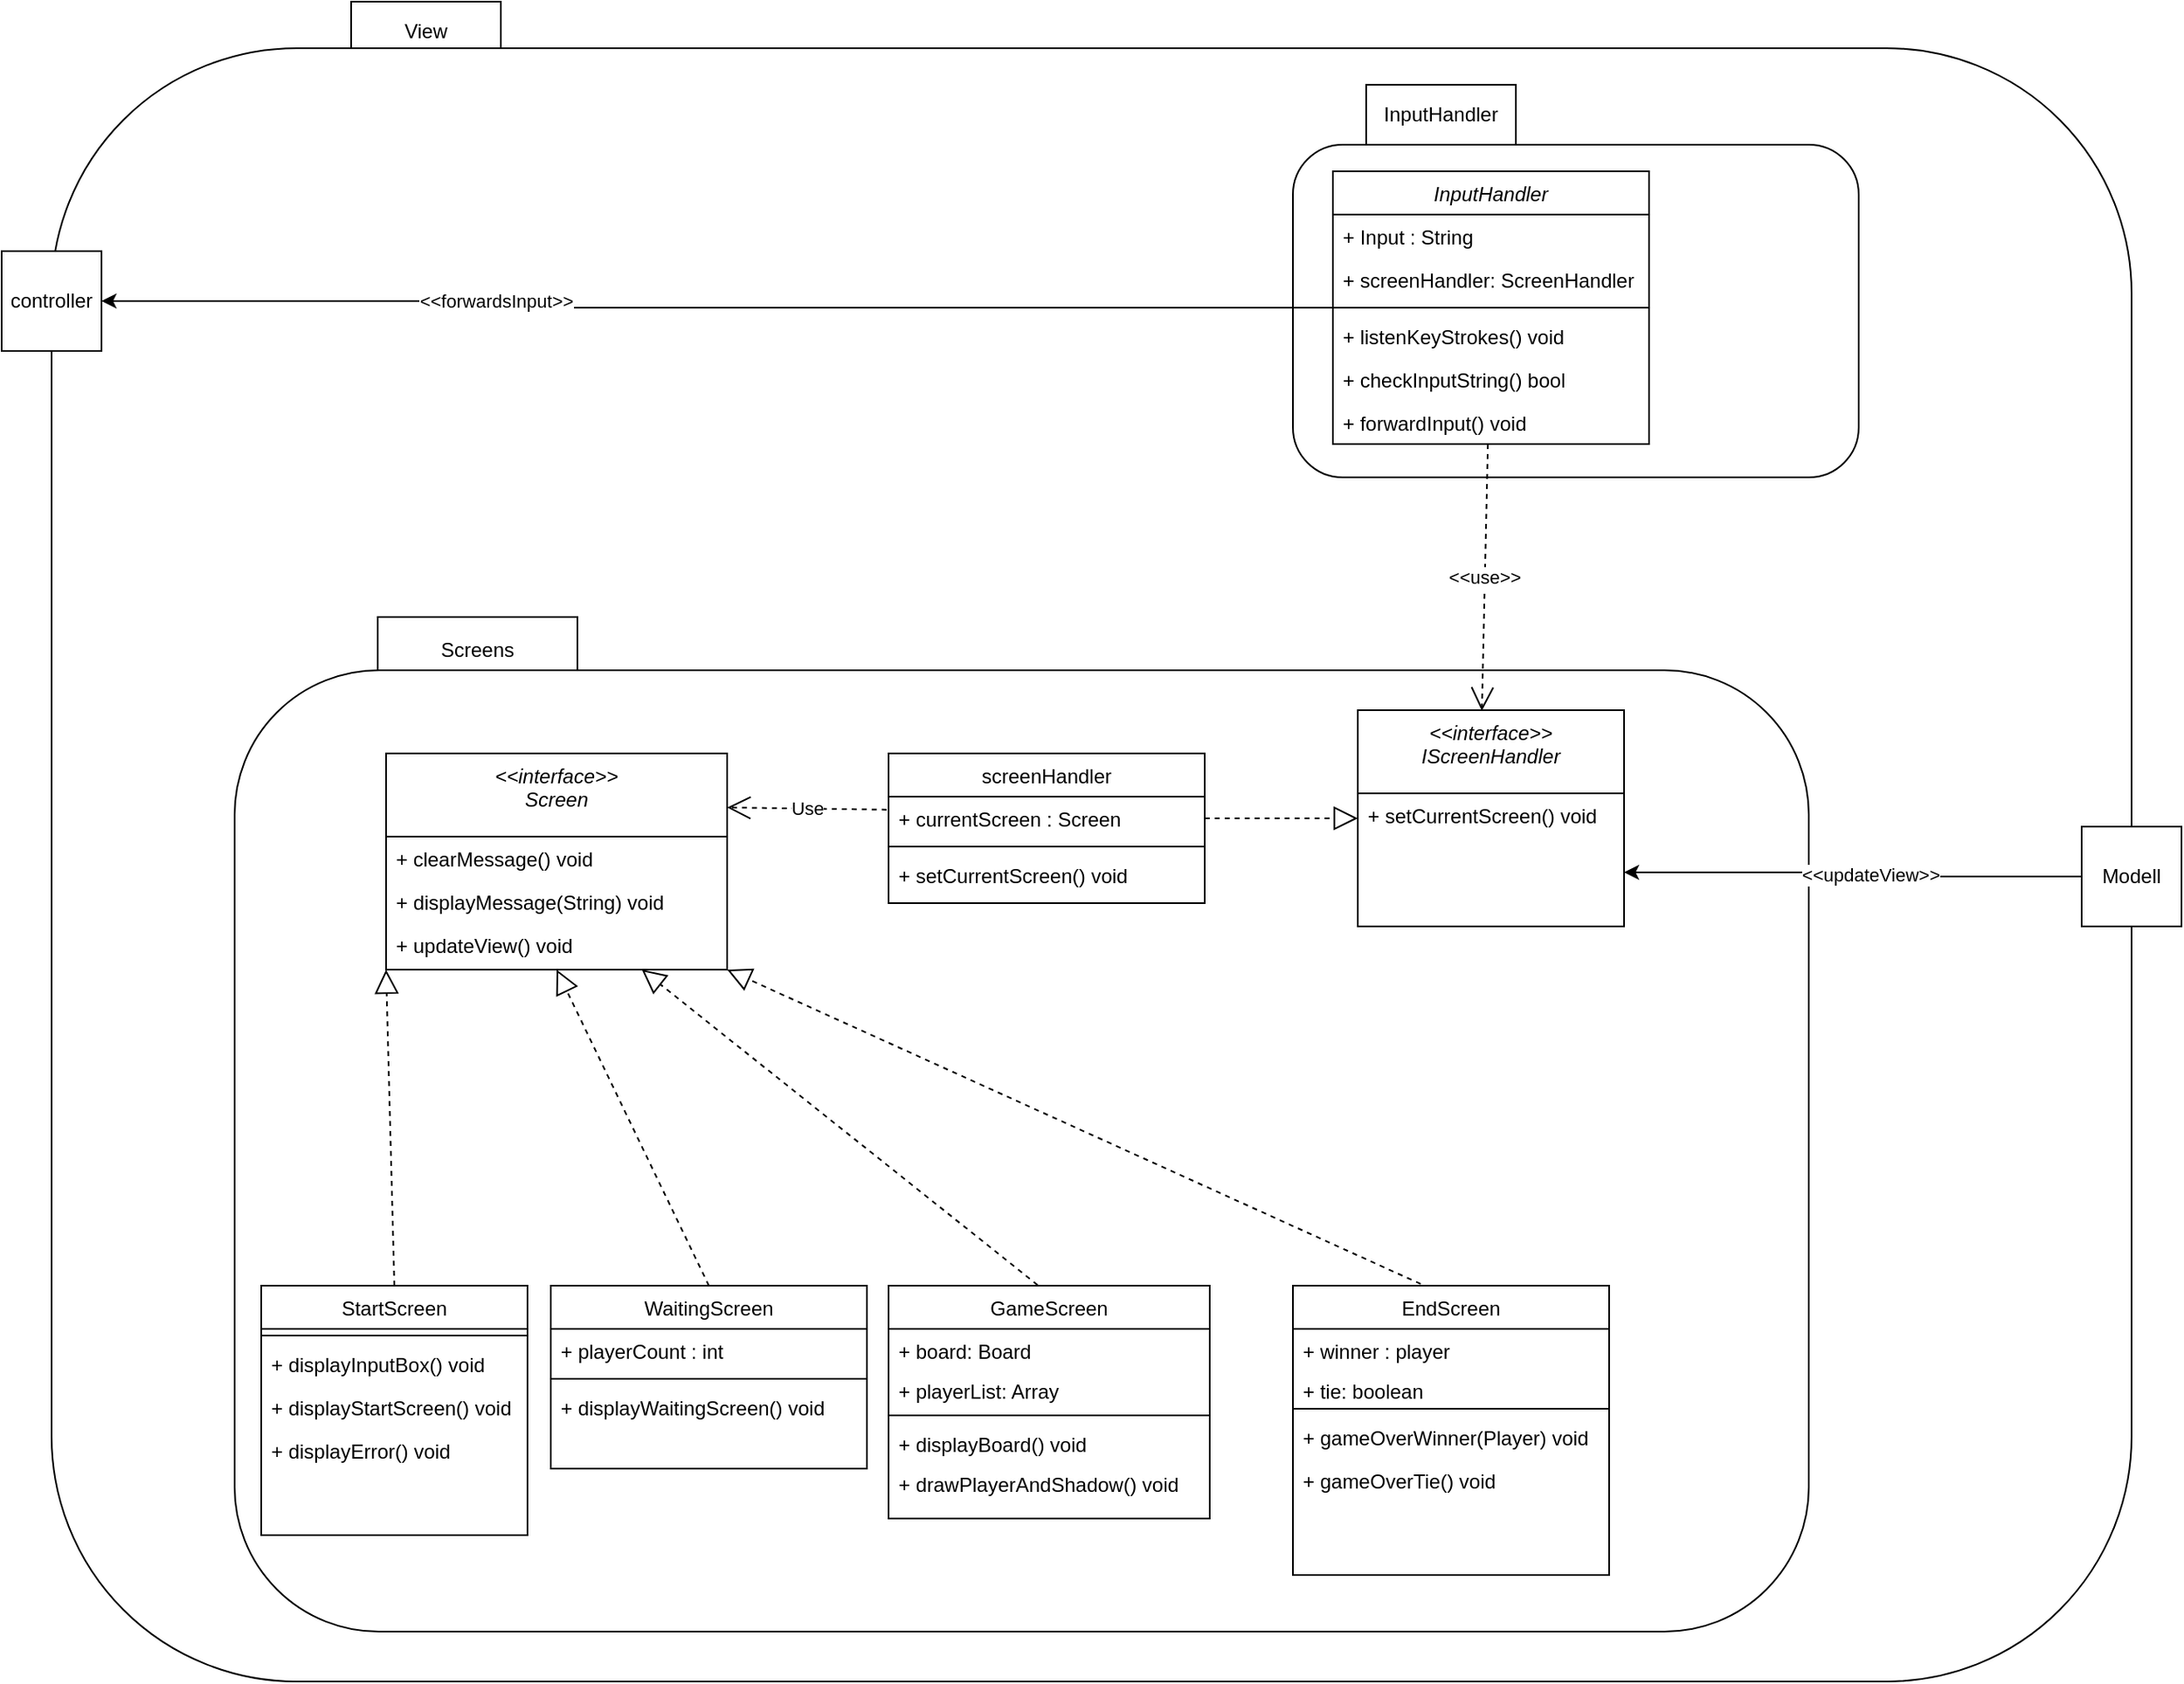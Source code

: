 <mxfile version="20.6.0" type="device"><diagram id="C5RBs43oDa-KdzZeNtuy" name="Page-1"><mxGraphModel dx="2564" dy="2112" grid="1" gridSize="10" guides="1" tooltips="1" connect="1" arrows="1" fold="1" page="1" pageScale="1" pageWidth="827" pageHeight="1169" math="0" shadow="0"><root><mxCell id="WIyWlLk6GJQsqaUBKTNV-0"/><mxCell id="WIyWlLk6GJQsqaUBKTNV-1" parent="WIyWlLk6GJQsqaUBKTNV-0"/><mxCell id="i92gLgnJAdMc-LuwSMxK-47" value="View" style="rounded=1;whiteSpace=wrap;html=1;arcSize=0;" parent="WIyWlLk6GJQsqaUBKTNV-1" vertex="1"><mxGeometry x="-300" y="-320" width="90" height="36" as="geometry"/></mxCell><mxCell id="i92gLgnJAdMc-LuwSMxK-16" value="" style="rounded=1;whiteSpace=wrap;html=1;" parent="WIyWlLk6GJQsqaUBKTNV-1" vertex="1"><mxGeometry x="-480" y="-292" width="1250" height="982" as="geometry"/></mxCell><mxCell id="KR7Vg3CvPCqa_So2hhpe-46" value="InputHandler" style="rounded=1;whiteSpace=wrap;html=1;arcSize=0;" parent="WIyWlLk6GJQsqaUBKTNV-1" vertex="1"><mxGeometry x="310" y="-270" width="90" height="36" as="geometry"/></mxCell><mxCell id="KR7Vg3CvPCqa_So2hhpe-44" value="" style="rounded=1;whiteSpace=wrap;html=1;" parent="WIyWlLk6GJQsqaUBKTNV-1" vertex="1"><mxGeometry x="266" y="-234" width="340" height="200" as="geometry"/></mxCell><mxCell id="KR7Vg3CvPCqa_So2hhpe-45" value="Screens" style="rounded=1;whiteSpace=wrap;html=1;arcSize=0;" parent="WIyWlLk6GJQsqaUBKTNV-1" vertex="1"><mxGeometry x="-284" y="50" width="120" height="40" as="geometry"/></mxCell><mxCell id="KR7Vg3CvPCqa_So2hhpe-43" value="" style="rounded=1;whiteSpace=wrap;html=1;" parent="WIyWlLk6GJQsqaUBKTNV-1" vertex="1"><mxGeometry x="-370" y="82" width="946" height="578" as="geometry"/></mxCell><mxCell id="i92gLgnJAdMc-LuwSMxK-45" style="edgeStyle=orthogonalEdgeStyle;rounded=0;orthogonalLoop=1;jettySize=auto;html=1;entryX=1;entryY=0.5;entryDx=0;entryDy=0;endArrow=classic;endFill=1;" parent="WIyWlLk6GJQsqaUBKTNV-1" source="zkfFHV4jXpPFQw0GAbJ--0" target="i92gLgnJAdMc-LuwSMxK-12" edge="1"><mxGeometry relative="1" as="geometry"><Array as="points"><mxPoint x="-210" y="-136"/><mxPoint x="-210" y="-140"/><mxPoint x="-450" y="-140"/></Array></mxGeometry></mxCell><mxCell id="i92gLgnJAdMc-LuwSMxK-46" value="&amp;lt;&amp;lt;forwardsInput&amp;gt;&amp;gt;" style="edgeLabel;html=1;align=center;verticalAlign=middle;resizable=0;points=[];" parent="i92gLgnJAdMc-LuwSMxK-45" vertex="1" connectable="0"><mxGeometry x="0.431" relative="1" as="geometry"><mxPoint x="25" as="offset"/></mxGeometry></mxCell><mxCell id="zkfFHV4jXpPFQw0GAbJ--0" value="InputHandler" style="swimlane;fontStyle=2;align=center;verticalAlign=top;childLayout=stackLayout;horizontal=1;startSize=26;horizontalStack=0;resizeParent=1;resizeLast=0;collapsible=1;marginBottom=0;rounded=0;shadow=0;strokeWidth=1;" parent="WIyWlLk6GJQsqaUBKTNV-1" vertex="1"><mxGeometry x="290" y="-218" width="190" height="164" as="geometry"><mxRectangle x="230" y="140" width="160" height="26" as="alternateBounds"/></mxGeometry></mxCell><mxCell id="zkfFHV4jXpPFQw0GAbJ--1" value="+ Input : String" style="text;align=left;verticalAlign=top;spacingLeft=4;spacingRight=4;overflow=hidden;rotatable=0;points=[[0,0.5],[1,0.5]];portConstraint=eastwest;" parent="zkfFHV4jXpPFQw0GAbJ--0" vertex="1"><mxGeometry y="26" width="190" height="26" as="geometry"/></mxCell><mxCell id="i92gLgnJAdMc-LuwSMxK-19" value="+ screenHandler: ScreenHandler" style="text;align=left;verticalAlign=top;spacingLeft=4;spacingRight=4;overflow=hidden;rotatable=0;points=[[0,0.5],[1,0.5]];portConstraint=eastwest;" parent="zkfFHV4jXpPFQw0GAbJ--0" vertex="1"><mxGeometry y="52" width="190" height="26" as="geometry"/></mxCell><mxCell id="zkfFHV4jXpPFQw0GAbJ--4" value="" style="line;html=1;strokeWidth=1;align=left;verticalAlign=middle;spacingTop=-1;spacingLeft=3;spacingRight=3;rotatable=0;labelPosition=right;points=[];portConstraint=eastwest;" parent="zkfFHV4jXpPFQw0GAbJ--0" vertex="1"><mxGeometry y="78" width="190" height="8" as="geometry"/></mxCell><mxCell id="zkfFHV4jXpPFQw0GAbJ--5" value="+ listenKeyStrokes() void" style="text;align=left;verticalAlign=top;spacingLeft=4;spacingRight=4;overflow=hidden;rotatable=0;points=[[0,0.5],[1,0.5]];portConstraint=eastwest;" parent="zkfFHV4jXpPFQw0GAbJ--0" vertex="1"><mxGeometry y="86" width="190" height="26" as="geometry"/></mxCell><mxCell id="KR7Vg3CvPCqa_So2hhpe-36" value="+ checkInputString() bool" style="text;align=left;verticalAlign=top;spacingLeft=4;spacingRight=4;overflow=hidden;rotatable=0;points=[[0,0.5],[1,0.5]];portConstraint=eastwest;" parent="zkfFHV4jXpPFQw0GAbJ--0" vertex="1"><mxGeometry y="112" width="190" height="26" as="geometry"/></mxCell><mxCell id="KR7Vg3CvPCqa_So2hhpe-47" value="+ forwardInput() void" style="text;align=left;verticalAlign=top;spacingLeft=4;spacingRight=4;overflow=hidden;rotatable=0;points=[[0,0.5],[1,0.5]];portConstraint=eastwest;" parent="zkfFHV4jXpPFQw0GAbJ--0" vertex="1"><mxGeometry y="138" width="190" height="26" as="geometry"/></mxCell><mxCell id="zkfFHV4jXpPFQw0GAbJ--17" value="StartScreen" style="swimlane;fontStyle=0;align=center;verticalAlign=top;childLayout=stackLayout;horizontal=1;startSize=26;horizontalStack=0;resizeParent=1;resizeLast=0;collapsible=1;marginBottom=0;rounded=0;shadow=0;strokeWidth=1;" parent="WIyWlLk6GJQsqaUBKTNV-1" vertex="1"><mxGeometry x="-354" y="452" width="160" height="150" as="geometry"><mxRectangle x="550" y="140" width="160" height="26" as="alternateBounds"/></mxGeometry></mxCell><mxCell id="zkfFHV4jXpPFQw0GAbJ--23" value="" style="line;html=1;strokeWidth=1;align=left;verticalAlign=middle;spacingTop=-1;spacingLeft=3;spacingRight=3;rotatable=0;labelPosition=right;points=[];portConstraint=eastwest;" parent="zkfFHV4jXpPFQw0GAbJ--17" vertex="1"><mxGeometry y="26" width="160" height="8" as="geometry"/></mxCell><mxCell id="zkfFHV4jXpPFQw0GAbJ--24" value="+ displayInputBox() void" style="text;align=left;verticalAlign=top;spacingLeft=4;spacingRight=4;overflow=hidden;rotatable=0;points=[[0,0.5],[1,0.5]];portConstraint=eastwest;" parent="zkfFHV4jXpPFQw0GAbJ--17" vertex="1"><mxGeometry y="34" width="160" height="26" as="geometry"/></mxCell><mxCell id="KR7Vg3CvPCqa_So2hhpe-38" value="+ displayStartScreen() void" style="text;align=left;verticalAlign=top;spacingLeft=4;spacingRight=4;overflow=hidden;rotatable=0;points=[[0,0.5],[1,0.5]];portConstraint=eastwest;" parent="zkfFHV4jXpPFQw0GAbJ--17" vertex="1"><mxGeometry y="60" width="160" height="26" as="geometry"/></mxCell><mxCell id="KR7Vg3CvPCqa_So2hhpe-39" value="+ displayError() void" style="text;align=left;verticalAlign=top;spacingLeft=4;spacingRight=4;overflow=hidden;rotatable=0;points=[[0,0.5],[1,0.5]];portConstraint=eastwest;" parent="zkfFHV4jXpPFQw0GAbJ--17" vertex="1"><mxGeometry y="86" width="160" height="26" as="geometry"/></mxCell><mxCell id="KR7Vg3CvPCqa_So2hhpe-0" value="WaitingScreen" style="swimlane;fontStyle=0;align=center;verticalAlign=top;childLayout=stackLayout;horizontal=1;startSize=26;horizontalStack=0;resizeParent=1;resizeLast=0;collapsible=1;marginBottom=0;rounded=0;shadow=0;strokeWidth=1;" parent="WIyWlLk6GJQsqaUBKTNV-1" vertex="1"><mxGeometry x="-180" y="452" width="190" height="110" as="geometry"><mxRectangle x="550" y="140" width="160" height="26" as="alternateBounds"/></mxGeometry></mxCell><mxCell id="KR7Vg3CvPCqa_So2hhpe-1" value="+ playerCount : int" style="text;align=left;verticalAlign=top;spacingLeft=4;spacingRight=4;overflow=hidden;rotatable=0;points=[[0,0.5],[1,0.5]];portConstraint=eastwest;" parent="KR7Vg3CvPCqa_So2hhpe-0" vertex="1"><mxGeometry y="26" width="190" height="26" as="geometry"/></mxCell><mxCell id="KR7Vg3CvPCqa_So2hhpe-6" value="" style="line;html=1;strokeWidth=1;align=left;verticalAlign=middle;spacingTop=-1;spacingLeft=3;spacingRight=3;rotatable=0;labelPosition=right;points=[];portConstraint=eastwest;" parent="KR7Vg3CvPCqa_So2hhpe-0" vertex="1"><mxGeometry y="52" width="190" height="8" as="geometry"/></mxCell><mxCell id="KR7Vg3CvPCqa_So2hhpe-7" value="+ displayWaitingScreen() void" style="text;align=left;verticalAlign=top;spacingLeft=4;spacingRight=4;overflow=hidden;rotatable=0;points=[[0,0.5],[1,0.5]];portConstraint=eastwest;" parent="KR7Vg3CvPCqa_So2hhpe-0" vertex="1"><mxGeometry y="60" width="190" height="26" as="geometry"/></mxCell><mxCell id="KR7Vg3CvPCqa_So2hhpe-9" value="EndScreen" style="swimlane;fontStyle=0;align=center;verticalAlign=top;childLayout=stackLayout;horizontal=1;startSize=26;horizontalStack=0;resizeParent=1;resizeLast=0;collapsible=1;marginBottom=0;rounded=0;shadow=0;strokeWidth=1;" parent="WIyWlLk6GJQsqaUBKTNV-1" vertex="1"><mxGeometry x="266" y="452" width="190" height="174" as="geometry"><mxRectangle x="550" y="140" width="160" height="26" as="alternateBounds"/></mxGeometry></mxCell><mxCell id="KR7Vg3CvPCqa_So2hhpe-10" value="+ winner : player" style="text;align=left;verticalAlign=top;spacingLeft=4;spacingRight=4;overflow=hidden;rotatable=0;points=[[0,0.5],[1,0.5]];portConstraint=eastwest;" parent="KR7Vg3CvPCqa_So2hhpe-9" vertex="1"><mxGeometry y="26" width="190" height="24" as="geometry"/></mxCell><mxCell id="i92gLgnJAdMc-LuwSMxK-11" value="+ tie: boolean" style="text;align=left;verticalAlign=top;spacingLeft=4;spacingRight=4;overflow=hidden;rotatable=0;points=[[0,0.5],[1,0.5]];portConstraint=eastwest;" parent="KR7Vg3CvPCqa_So2hhpe-9" vertex="1"><mxGeometry y="50" width="190" height="20" as="geometry"/></mxCell><mxCell id="KR7Vg3CvPCqa_So2hhpe-15" value="" style="line;html=1;strokeWidth=1;align=left;verticalAlign=middle;spacingTop=-1;spacingLeft=3;spacingRight=3;rotatable=0;labelPosition=right;points=[];portConstraint=eastwest;" parent="KR7Vg3CvPCqa_So2hhpe-9" vertex="1"><mxGeometry y="70" width="190" height="8" as="geometry"/></mxCell><mxCell id="KR7Vg3CvPCqa_So2hhpe-42" value="+ gameOverWinner(Player) void" style="text;align=left;verticalAlign=top;spacingLeft=4;spacingRight=4;overflow=hidden;rotatable=0;points=[[0,0.5],[1,0.5]];portConstraint=eastwest;" parent="KR7Vg3CvPCqa_So2hhpe-9" vertex="1"><mxGeometry y="78" width="190" height="26" as="geometry"/></mxCell><mxCell id="KR7Vg3CvPCqa_So2hhpe-16" value="+ gameOverTie() void" style="text;align=left;verticalAlign=top;spacingLeft=4;spacingRight=4;overflow=hidden;rotatable=0;points=[[0,0.5],[1,0.5]];portConstraint=eastwest;" parent="KR7Vg3CvPCqa_So2hhpe-9" vertex="1"><mxGeometry y="104" width="190" height="26" as="geometry"/></mxCell><mxCell id="KR7Vg3CvPCqa_So2hhpe-18" value="&lt;&lt;interface&gt;&gt;&#10;Screen" style="swimlane;fontStyle=2;align=center;verticalAlign=top;childLayout=stackLayout;horizontal=1;startSize=50;horizontalStack=0;resizeParent=1;resizeLast=0;collapsible=1;marginBottom=0;rounded=0;shadow=0;strokeWidth=1;" parent="WIyWlLk6GJQsqaUBKTNV-1" vertex="1"><mxGeometry x="-279" y="132" width="205" height="130" as="geometry"><mxRectangle x="230" y="140" width="160" height="26" as="alternateBounds"/></mxGeometry></mxCell><mxCell id="KR7Vg3CvPCqa_So2hhpe-21" value="+ clearMessage() void" style="text;align=left;verticalAlign=top;spacingLeft=4;spacingRight=4;overflow=hidden;rotatable=0;points=[[0,0.5],[1,0.5]];portConstraint=eastwest;" parent="KR7Vg3CvPCqa_So2hhpe-18" vertex="1"><mxGeometry y="50" width="205" height="26" as="geometry"/></mxCell><mxCell id="KR7Vg3CvPCqa_So2hhpe-48" value="+ displayMessage(String) void" style="text;align=left;verticalAlign=top;spacingLeft=4;spacingRight=4;overflow=hidden;rotatable=0;points=[[0,0.5],[1,0.5]];portConstraint=eastwest;" parent="KR7Vg3CvPCqa_So2hhpe-18" vertex="1"><mxGeometry y="76" width="205" height="26" as="geometry"/></mxCell><mxCell id="KR7Vg3CvPCqa_So2hhpe-41" value="+ updateView() void" style="text;align=left;verticalAlign=top;spacingLeft=4;spacingRight=4;overflow=hidden;rotatable=0;points=[[0,0.5],[1,0.5]];portConstraint=eastwest;" parent="KR7Vg3CvPCqa_So2hhpe-18" vertex="1"><mxGeometry y="102" width="205" height="26" as="geometry"/></mxCell><mxCell id="i92gLgnJAdMc-LuwSMxK-0" value="GameScreen" style="swimlane;fontStyle=0;align=center;verticalAlign=top;childLayout=stackLayout;horizontal=1;startSize=26;horizontalStack=0;resizeParent=1;resizeLast=0;collapsible=1;marginBottom=0;rounded=0;shadow=0;strokeWidth=1;" parent="WIyWlLk6GJQsqaUBKTNV-1" vertex="1"><mxGeometry x="23" y="452" width="193" height="140" as="geometry"><mxRectangle x="550" y="140" width="160" height="26" as="alternateBounds"/></mxGeometry></mxCell><mxCell id="i92gLgnJAdMc-LuwSMxK-1" value="+ board: Board" style="text;align=left;verticalAlign=top;spacingLeft=4;spacingRight=4;overflow=hidden;rotatable=0;points=[[0,0.5],[1,0.5]];portConstraint=eastwest;" parent="i92gLgnJAdMc-LuwSMxK-0" vertex="1"><mxGeometry y="26" width="193" height="24" as="geometry"/></mxCell><mxCell id="i92gLgnJAdMc-LuwSMxK-6" value="+ playerList: Array" style="text;align=left;verticalAlign=top;spacingLeft=4;spacingRight=4;overflow=hidden;rotatable=0;points=[[0,0.5],[1,0.5]];portConstraint=eastwest;" parent="i92gLgnJAdMc-LuwSMxK-0" vertex="1"><mxGeometry y="50" width="193" height="24" as="geometry"/></mxCell><mxCell id="i92gLgnJAdMc-LuwSMxK-2" value="" style="line;html=1;strokeWidth=1;align=left;verticalAlign=middle;spacingTop=-1;spacingLeft=3;spacingRight=3;rotatable=0;labelPosition=right;points=[];portConstraint=eastwest;" parent="i92gLgnJAdMc-LuwSMxK-0" vertex="1"><mxGeometry y="74" width="193" height="8" as="geometry"/></mxCell><mxCell id="i92gLgnJAdMc-LuwSMxK-9" value="+ displayBoard() void&#10;" style="text;align=left;verticalAlign=top;spacingLeft=4;spacingRight=4;overflow=hidden;rotatable=0;points=[[0,0.5],[1,0.5]];portConstraint=eastwest;" parent="i92gLgnJAdMc-LuwSMxK-0" vertex="1"><mxGeometry y="82" width="193" height="24" as="geometry"/></mxCell><mxCell id="i92gLgnJAdMc-LuwSMxK-8" value="+ drawPlayerAndShadow() void" style="text;align=left;verticalAlign=top;spacingLeft=4;spacingRight=4;overflow=hidden;rotatable=0;points=[[0,0.5],[1,0.5]];portConstraint=eastwest;" parent="i92gLgnJAdMc-LuwSMxK-0" vertex="1"><mxGeometry y="106" width="193" height="24" as="geometry"/></mxCell><mxCell id="i92gLgnJAdMc-LuwSMxK-12" value="controller" style="whiteSpace=wrap;html=1;aspect=fixed;" parent="WIyWlLk6GJQsqaUBKTNV-1" vertex="1"><mxGeometry x="-510" y="-170" width="60" height="60" as="geometry"/></mxCell><mxCell id="i92gLgnJAdMc-LuwSMxK-20" value="screenHandler" style="swimlane;fontStyle=0;align=center;verticalAlign=top;childLayout=stackLayout;horizontal=1;startSize=26;horizontalStack=0;resizeParent=1;resizeLast=0;collapsible=1;marginBottom=0;rounded=0;shadow=0;strokeWidth=1;" parent="WIyWlLk6GJQsqaUBKTNV-1" vertex="1"><mxGeometry x="23" y="132" width="190" height="90" as="geometry"><mxRectangle x="550" y="140" width="160" height="26" as="alternateBounds"/></mxGeometry></mxCell><mxCell id="i92gLgnJAdMc-LuwSMxK-21" value="+ currentScreen : Screen" style="text;align=left;verticalAlign=top;spacingLeft=4;spacingRight=4;overflow=hidden;rotatable=0;points=[[0,0.5],[1,0.5]];portConstraint=eastwest;" parent="i92gLgnJAdMc-LuwSMxK-20" vertex="1"><mxGeometry y="26" width="190" height="26" as="geometry"/></mxCell><mxCell id="i92gLgnJAdMc-LuwSMxK-22" value="" style="line;html=1;strokeWidth=1;align=left;verticalAlign=middle;spacingTop=-1;spacingLeft=3;spacingRight=3;rotatable=0;labelPosition=right;points=[];portConstraint=eastwest;" parent="i92gLgnJAdMc-LuwSMxK-20" vertex="1"><mxGeometry y="52" width="190" height="8" as="geometry"/></mxCell><mxCell id="i92gLgnJAdMc-LuwSMxK-40" value="+ setCurrentScreen() void" style="text;align=left;verticalAlign=top;spacingLeft=4;spacingRight=4;overflow=hidden;rotatable=0;points=[[0,0.5],[1,0.5]];portConstraint=eastwest;" parent="i92gLgnJAdMc-LuwSMxK-20" vertex="1"><mxGeometry y="60" width="190" height="26" as="geometry"/></mxCell><mxCell id="i92gLgnJAdMc-LuwSMxK-25" value="" style="endArrow=block;dashed=1;endFill=0;endSize=12;html=1;rounded=0;exitX=0.5;exitY=0;exitDx=0;exitDy=0;entryX=0;entryY=1;entryDx=0;entryDy=0;" parent="WIyWlLk6GJQsqaUBKTNV-1" source="zkfFHV4jXpPFQw0GAbJ--17" target="KR7Vg3CvPCqa_So2hhpe-18" edge="1"><mxGeometry width="160" relative="1" as="geometry"><mxPoint x="400" y="290" as="sourcePoint"/><mxPoint x="560" y="290" as="targetPoint"/></mxGeometry></mxCell><mxCell id="i92gLgnJAdMc-LuwSMxK-26" value="" style="endArrow=block;dashed=1;endFill=0;endSize=12;html=1;rounded=0;exitX=0.5;exitY=0;exitDx=0;exitDy=0;entryX=0.5;entryY=1;entryDx=0;entryDy=0;" parent="WIyWlLk6GJQsqaUBKTNV-1" source="KR7Vg3CvPCqa_So2hhpe-0" target="KR7Vg3CvPCqa_So2hhpe-18" edge="1"><mxGeometry width="160" relative="1" as="geometry"><mxPoint x="170" y="380" as="sourcePoint"/><mxPoint x="360" y="90" as="targetPoint"/></mxGeometry></mxCell><mxCell id="i92gLgnJAdMc-LuwSMxK-27" value="" style="endArrow=block;dashed=1;endFill=0;endSize=12;html=1;rounded=0;exitX=0.464;exitY=-0.003;exitDx=0;exitDy=0;exitPerimeter=0;entryX=0.75;entryY=1;entryDx=0;entryDy=0;" parent="WIyWlLk6GJQsqaUBKTNV-1" source="i92gLgnJAdMc-LuwSMxK-0" target="KR7Vg3CvPCqa_So2hhpe-18" edge="1"><mxGeometry width="160" relative="1" as="geometry"><mxPoint x="400" y="380" as="sourcePoint"/><mxPoint x="370" y="100" as="targetPoint"/></mxGeometry></mxCell><mxCell id="i92gLgnJAdMc-LuwSMxK-28" value="" style="endArrow=block;dashed=1;endFill=0;endSize=12;html=1;rounded=0;exitX=0.404;exitY=-0.006;exitDx=0;exitDy=0;exitPerimeter=0;entryX=1;entryY=1;entryDx=0;entryDy=0;" parent="WIyWlLk6GJQsqaUBKTNV-1" source="KR7Vg3CvPCqa_So2hhpe-9" target="KR7Vg3CvPCqa_So2hhpe-18" edge="1"><mxGeometry width="160" relative="1" as="geometry"><mxPoint x="400" y="380" as="sourcePoint"/><mxPoint x="410" y="90" as="targetPoint"/></mxGeometry></mxCell><mxCell id="i92gLgnJAdMc-LuwSMxK-41" style="edgeStyle=orthogonalEdgeStyle;rounded=0;orthogonalLoop=1;jettySize=auto;html=1;entryX=1;entryY=0.75;entryDx=0;entryDy=0;endArrow=classic;endFill=1;" parent="WIyWlLk6GJQsqaUBKTNV-1" source="i92gLgnJAdMc-LuwSMxK-29" target="i92gLgnJAdMc-LuwSMxK-30" edge="1"><mxGeometry relative="1" as="geometry"/></mxCell><mxCell id="i92gLgnJAdMc-LuwSMxK-42" value="&amp;lt;&amp;lt;updateView&amp;gt;&amp;gt;" style="edgeLabel;html=1;align=center;verticalAlign=middle;resizable=0;points=[];" parent="i92gLgnJAdMc-LuwSMxK-41" vertex="1" connectable="0"><mxGeometry x="-0.004" relative="1" as="geometry"><mxPoint x="10" y="-1" as="offset"/></mxGeometry></mxCell><mxCell id="i92gLgnJAdMc-LuwSMxK-29" value="Modell" style="whiteSpace=wrap;html=1;aspect=fixed;" parent="WIyWlLk6GJQsqaUBKTNV-1" vertex="1"><mxGeometry x="740" y="176" width="60" height="60" as="geometry"/></mxCell><mxCell id="i92gLgnJAdMc-LuwSMxK-30" value="&lt;&lt;interface&gt;&gt;&#10;IScreenHandler" style="swimlane;fontStyle=2;align=center;verticalAlign=top;childLayout=stackLayout;horizontal=1;startSize=50;horizontalStack=0;resizeParent=1;resizeLast=0;collapsible=1;marginBottom=0;rounded=0;shadow=0;strokeWidth=1;" parent="WIyWlLk6GJQsqaUBKTNV-1" vertex="1"><mxGeometry x="305" y="106" width="160" height="130" as="geometry"><mxRectangle x="230" y="140" width="160" height="26" as="alternateBounds"/></mxGeometry></mxCell><mxCell id="i92gLgnJAdMc-LuwSMxK-44" value="+ setCurrentScreen() void" style="text;align=left;verticalAlign=top;spacingLeft=4;spacingRight=4;overflow=hidden;rotatable=0;points=[[0,0.5],[1,0.5]];portConstraint=eastwest;" parent="i92gLgnJAdMc-LuwSMxK-30" vertex="1"><mxGeometry y="50" width="160" height="26" as="geometry"/></mxCell><mxCell id="i92gLgnJAdMc-LuwSMxK-34" value="" style="endArrow=block;dashed=1;endFill=0;endSize=12;html=1;rounded=0;exitX=1;exitY=0.5;exitDx=0;exitDy=0;entryX=0;entryY=0.5;entryDx=0;entryDy=0;" parent="WIyWlLk6GJQsqaUBKTNV-1" source="i92gLgnJAdMc-LuwSMxK-21" target="i92gLgnJAdMc-LuwSMxK-30" edge="1"><mxGeometry width="160" relative="1" as="geometry"><mxPoint x="744.64" y="378.956" as="sourcePoint"/><mxPoint x="470" y="96" as="targetPoint"/></mxGeometry></mxCell><mxCell id="i92gLgnJAdMc-LuwSMxK-36" value="Use" style="endArrow=open;endSize=12;dashed=1;html=1;rounded=0;entryX=1;entryY=0.25;entryDx=0;entryDy=0;exitX=-0.006;exitY=0.302;exitDx=0;exitDy=0;exitPerimeter=0;" parent="WIyWlLk6GJQsqaUBKTNV-1" source="i92gLgnJAdMc-LuwSMxK-21" target="KR7Vg3CvPCqa_So2hhpe-18" edge="1"><mxGeometry width="160" relative="1" as="geometry"><mxPoint x="470" y="70" as="sourcePoint"/><mxPoint x="630" y="70" as="targetPoint"/></mxGeometry></mxCell><mxCell id="i92gLgnJAdMc-LuwSMxK-38" value="&amp;lt;&amp;lt;use&amp;gt;&amp;gt;" style="endArrow=open;endSize=12;dashed=1;html=1;rounded=0;entryX=0.466;entryY=0.003;entryDx=0;entryDy=0;entryPerimeter=0;" parent="WIyWlLk6GJQsqaUBKTNV-1" source="zkfFHV4jXpPFQw0GAbJ--0" target="i92gLgnJAdMc-LuwSMxK-30" edge="1"><mxGeometry width="160" relative="1" as="geometry"><mxPoint x="683.86" y="193.852" as="sourcePoint"/><mxPoint x="470" y="-1.5" as="targetPoint"/><Array as="points"/></mxGeometry></mxCell></root></mxGraphModel></diagram></mxfile>